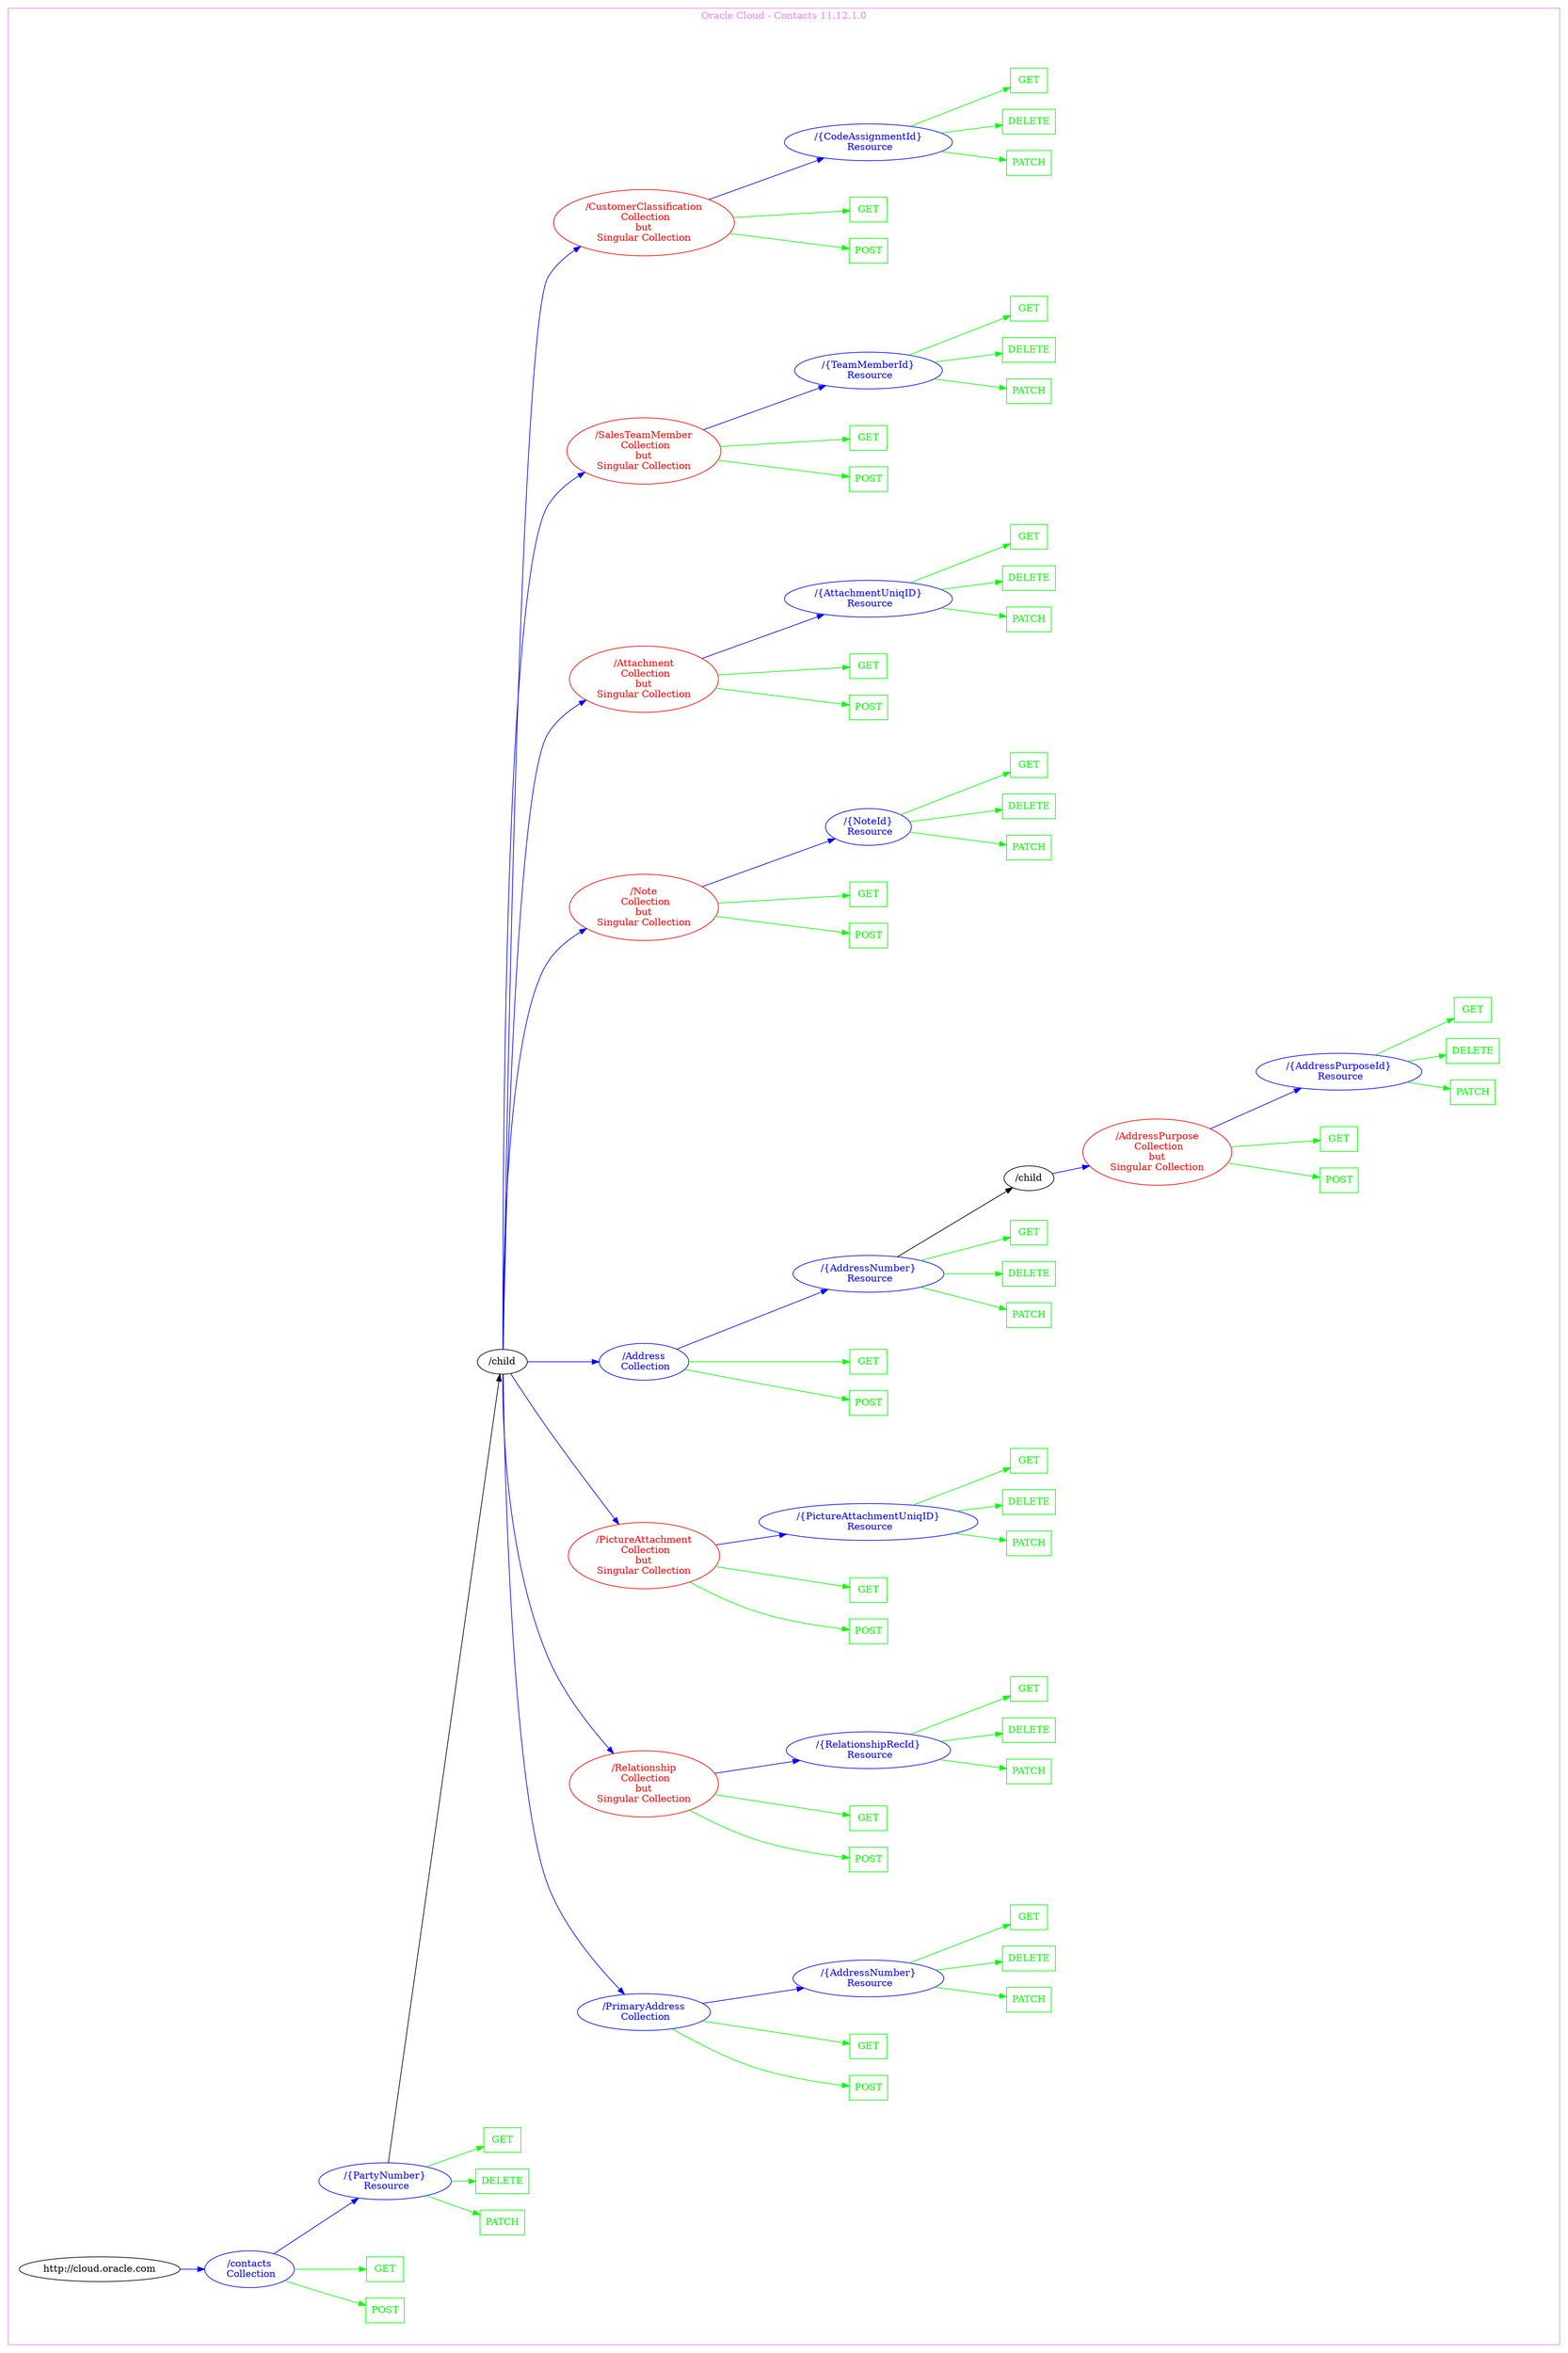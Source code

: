digraph Cloud_Computing_REST_API {
rankdir="LR";
subgraph cluster_0 {
label="Oracle Cloud - Contacts 11.12.1.0"
color=violet
fontcolor=violet
subgraph cluster_1 {
label=""
color=white
fontcolor=white
node1 [label="http://cloud.oracle.com", shape="ellipse", color="black", fontcolor="black"]
node1 -> node2 [color="blue", fontcolor="blue"]
subgraph cluster_2 {
label=""
color=white
fontcolor=white
node2 [label="/contacts\n Collection", shape="ellipse", color="blue", fontcolor="blue"]
node2 -> node3 [color="green", fontcolor="green"]
subgraph cluster_3 {
label=""
color=white
fontcolor=white
node3 [label="POST", shape="box", color="green", fontcolor="green"]
}
node2 -> node4 [color="green", fontcolor="green"]
subgraph cluster_4 {
label=""
color=white
fontcolor=white
node4 [label="GET", shape="box", color="green", fontcolor="green"]
}
node2 -> node5 [color="blue", fontcolor="blue"]
subgraph cluster_5 {
label=""
color=white
fontcolor=white
node5 [label="/{PartyNumber}\n Resource", shape="ellipse", color="blue", fontcolor="blue"]
node5 -> node6 [color="green", fontcolor="green"]
subgraph cluster_6 {
label=""
color=white
fontcolor=white
node6 [label="PATCH", shape="box", color="green", fontcolor="green"]
}
node5 -> node7 [color="green", fontcolor="green"]
subgraph cluster_7 {
label=""
color=white
fontcolor=white
node7 [label="DELETE", shape="box", color="green", fontcolor="green"]
}
node5 -> node8 [color="green", fontcolor="green"]
subgraph cluster_8 {
label=""
color=white
fontcolor=white
node8 [label="GET", shape="box", color="green", fontcolor="green"]
}
node5 -> node9 [color="black", fontcolor="black"]
subgraph cluster_9 {
label=""
color=white
fontcolor=white
node9 [label="/child", shape="ellipse", color="black", fontcolor="black"]
node9 -> node10 [color="blue", fontcolor="blue"]
subgraph cluster_10 {
label=""
color=white
fontcolor=white
node10 [label="/PrimaryAddress\n Collection", shape="ellipse", color="blue", fontcolor="blue"]
node10 -> node11 [color="green", fontcolor="green"]
subgraph cluster_11 {
label=""
color=white
fontcolor=white
node11 [label="POST", shape="box", color="green", fontcolor="green"]
}
node10 -> node12 [color="green", fontcolor="green"]
subgraph cluster_12 {
label=""
color=white
fontcolor=white
node12 [label="GET", shape="box", color="green", fontcolor="green"]
}
node10 -> node13 [color="blue", fontcolor="blue"]
subgraph cluster_13 {
label=""
color=white
fontcolor=white
node13 [label="/{AddressNumber}\n Resource", shape="ellipse", color="blue", fontcolor="blue"]
node13 -> node14 [color="green", fontcolor="green"]
subgraph cluster_14 {
label=""
color=white
fontcolor=white
node14 [label="PATCH", shape="box", color="green", fontcolor="green"]
}
node13 -> node15 [color="green", fontcolor="green"]
subgraph cluster_15 {
label=""
color=white
fontcolor=white
node15 [label="DELETE", shape="box", color="green", fontcolor="green"]
}
node13 -> node16 [color="green", fontcolor="green"]
subgraph cluster_16 {
label=""
color=white
fontcolor=white
node16 [label="GET", shape="box", color="green", fontcolor="green"]
}
}
}
node9 -> node17 [color="blue", fontcolor="blue"]
subgraph cluster_17 {
label=""
color=white
fontcolor=white
node17 [label="/Relationship\n Collection\nbut\nSingular Collection", shape="ellipse", color="red", fontcolor="red"]
node17 -> node18 [color="green", fontcolor="green"]
subgraph cluster_18 {
label=""
color=white
fontcolor=white
node18 [label="POST", shape="box", color="green", fontcolor="green"]
}
node17 -> node19 [color="green", fontcolor="green"]
subgraph cluster_19 {
label=""
color=white
fontcolor=white
node19 [label="GET", shape="box", color="green", fontcolor="green"]
}
node17 -> node20 [color="blue", fontcolor="blue"]
subgraph cluster_20 {
label=""
color=white
fontcolor=white
node20 [label="/{RelationshipRecId}\n Resource", shape="ellipse", color="blue", fontcolor="blue"]
node20 -> node21 [color="green", fontcolor="green"]
subgraph cluster_21 {
label=""
color=white
fontcolor=white
node21 [label="PATCH", shape="box", color="green", fontcolor="green"]
}
node20 -> node22 [color="green", fontcolor="green"]
subgraph cluster_22 {
label=""
color=white
fontcolor=white
node22 [label="DELETE", shape="box", color="green", fontcolor="green"]
}
node20 -> node23 [color="green", fontcolor="green"]
subgraph cluster_23 {
label=""
color=white
fontcolor=white
node23 [label="GET", shape="box", color="green", fontcolor="green"]
}
}
}
node9 -> node24 [color="blue", fontcolor="blue"]
subgraph cluster_24 {
label=""
color=white
fontcolor=white
node24 [label="/PictureAttachment\n Collection\nbut\nSingular Collection", shape="ellipse", color="red", fontcolor="red"]
node24 -> node25 [color="green", fontcolor="green"]
subgraph cluster_25 {
label=""
color=white
fontcolor=white
node25 [label="POST", shape="box", color="green", fontcolor="green"]
}
node24 -> node26 [color="green", fontcolor="green"]
subgraph cluster_26 {
label=""
color=white
fontcolor=white
node26 [label="GET", shape="box", color="green", fontcolor="green"]
}
node24 -> node27 [color="blue", fontcolor="blue"]
subgraph cluster_27 {
label=""
color=white
fontcolor=white
node27 [label="/{PictureAttachmentUniqID}\n Resource", shape="ellipse", color="blue", fontcolor="blue"]
node27 -> node28 [color="green", fontcolor="green"]
subgraph cluster_28 {
label=""
color=white
fontcolor=white
node28 [label="PATCH", shape="box", color="green", fontcolor="green"]
}
node27 -> node29 [color="green", fontcolor="green"]
subgraph cluster_29 {
label=""
color=white
fontcolor=white
node29 [label="DELETE", shape="box", color="green", fontcolor="green"]
}
node27 -> node30 [color="green", fontcolor="green"]
subgraph cluster_30 {
label=""
color=white
fontcolor=white
node30 [label="GET", shape="box", color="green", fontcolor="green"]
}
}
}
node9 -> node31 [color="blue", fontcolor="blue"]
subgraph cluster_31 {
label=""
color=white
fontcolor=white
node31 [label="/Address\n Collection", shape="ellipse", color="blue", fontcolor="blue"]
node31 -> node32 [color="green", fontcolor="green"]
subgraph cluster_32 {
label=""
color=white
fontcolor=white
node32 [label="POST", shape="box", color="green", fontcolor="green"]
}
node31 -> node33 [color="green", fontcolor="green"]
subgraph cluster_33 {
label=""
color=white
fontcolor=white
node33 [label="GET", shape="box", color="green", fontcolor="green"]
}
node31 -> node34 [color="blue", fontcolor="blue"]
subgraph cluster_34 {
label=""
color=white
fontcolor=white
node34 [label="/{AddressNumber}\n Resource", shape="ellipse", color="blue", fontcolor="blue"]
node34 -> node35 [color="green", fontcolor="green"]
subgraph cluster_35 {
label=""
color=white
fontcolor=white
node35 [label="PATCH", shape="box", color="green", fontcolor="green"]
}
node34 -> node36 [color="green", fontcolor="green"]
subgraph cluster_36 {
label=""
color=white
fontcolor=white
node36 [label="DELETE", shape="box", color="green", fontcolor="green"]
}
node34 -> node37 [color="green", fontcolor="green"]
subgraph cluster_37 {
label=""
color=white
fontcolor=white
node37 [label="GET", shape="box", color="green", fontcolor="green"]
}
node34 -> node38 [color="black", fontcolor="black"]
subgraph cluster_38 {
label=""
color=white
fontcolor=white
node38 [label="/child", shape="ellipse", color="black", fontcolor="black"]
node38 -> node39 [color="blue", fontcolor="blue"]
subgraph cluster_39 {
label=""
color=white
fontcolor=white
node39 [label="/AddressPurpose\n Collection\nbut\nSingular Collection", shape="ellipse", color="red", fontcolor="red"]
node39 -> node40 [color="green", fontcolor="green"]
subgraph cluster_40 {
label=""
color=white
fontcolor=white
node40 [label="POST", shape="box", color="green", fontcolor="green"]
}
node39 -> node41 [color="green", fontcolor="green"]
subgraph cluster_41 {
label=""
color=white
fontcolor=white
node41 [label="GET", shape="box", color="green", fontcolor="green"]
}
node39 -> node42 [color="blue", fontcolor="blue"]
subgraph cluster_42 {
label=""
color=white
fontcolor=white
node42 [label="/{AddressPurposeId}\n Resource", shape="ellipse", color="blue", fontcolor="blue"]
node42 -> node43 [color="green", fontcolor="green"]
subgraph cluster_43 {
label=""
color=white
fontcolor=white
node43 [label="PATCH", shape="box", color="green", fontcolor="green"]
}
node42 -> node44 [color="green", fontcolor="green"]
subgraph cluster_44 {
label=""
color=white
fontcolor=white
node44 [label="DELETE", shape="box", color="green", fontcolor="green"]
}
node42 -> node45 [color="green", fontcolor="green"]
subgraph cluster_45 {
label=""
color=white
fontcolor=white
node45 [label="GET", shape="box", color="green", fontcolor="green"]
}
}
}
}
}
}
node9 -> node46 [color="blue", fontcolor="blue"]
subgraph cluster_46 {
label=""
color=white
fontcolor=white
node46 [label="/Note\n Collection\nbut\nSingular Collection", shape="ellipse", color="red", fontcolor="red"]
node46 -> node47 [color="green", fontcolor="green"]
subgraph cluster_47 {
label=""
color=white
fontcolor=white
node47 [label="POST", shape="box", color="green", fontcolor="green"]
}
node46 -> node48 [color="green", fontcolor="green"]
subgraph cluster_48 {
label=""
color=white
fontcolor=white
node48 [label="GET", shape="box", color="green", fontcolor="green"]
}
node46 -> node49 [color="blue", fontcolor="blue"]
subgraph cluster_49 {
label=""
color=white
fontcolor=white
node49 [label="/{NoteId}\n Resource", shape="ellipse", color="blue", fontcolor="blue"]
node49 -> node50 [color="green", fontcolor="green"]
subgraph cluster_50 {
label=""
color=white
fontcolor=white
node50 [label="PATCH", shape="box", color="green", fontcolor="green"]
}
node49 -> node51 [color="green", fontcolor="green"]
subgraph cluster_51 {
label=""
color=white
fontcolor=white
node51 [label="DELETE", shape="box", color="green", fontcolor="green"]
}
node49 -> node52 [color="green", fontcolor="green"]
subgraph cluster_52 {
label=""
color=white
fontcolor=white
node52 [label="GET", shape="box", color="green", fontcolor="green"]
}
}
}
node9 -> node53 [color="blue", fontcolor="blue"]
subgraph cluster_53 {
label=""
color=white
fontcolor=white
node53 [label="/Attachment\n Collection\nbut\nSingular Collection", shape="ellipse", color="red", fontcolor="red"]
node53 -> node54 [color="green", fontcolor="green"]
subgraph cluster_54 {
label=""
color=white
fontcolor=white
node54 [label="POST", shape="box", color="green", fontcolor="green"]
}
node53 -> node55 [color="green", fontcolor="green"]
subgraph cluster_55 {
label=""
color=white
fontcolor=white
node55 [label="GET", shape="box", color="green", fontcolor="green"]
}
node53 -> node56 [color="blue", fontcolor="blue"]
subgraph cluster_56 {
label=""
color=white
fontcolor=white
node56 [label="/{AttachmentUniqID}\n Resource", shape="ellipse", color="blue", fontcolor="blue"]
node56 -> node57 [color="green", fontcolor="green"]
subgraph cluster_57 {
label=""
color=white
fontcolor=white
node57 [label="PATCH", shape="box", color="green", fontcolor="green"]
}
node56 -> node58 [color="green", fontcolor="green"]
subgraph cluster_58 {
label=""
color=white
fontcolor=white
node58 [label="DELETE", shape="box", color="green", fontcolor="green"]
}
node56 -> node59 [color="green", fontcolor="green"]
subgraph cluster_59 {
label=""
color=white
fontcolor=white
node59 [label="GET", shape="box", color="green", fontcolor="green"]
}
}
}
node9 -> node60 [color="blue", fontcolor="blue"]
subgraph cluster_60 {
label=""
color=white
fontcolor=white
node60 [label="/SalesTeamMember\n Collection\nbut\nSingular Collection", shape="ellipse", color="red", fontcolor="red"]
node60 -> node61 [color="green", fontcolor="green"]
subgraph cluster_61 {
label=""
color=white
fontcolor=white
node61 [label="POST", shape="box", color="green", fontcolor="green"]
}
node60 -> node62 [color="green", fontcolor="green"]
subgraph cluster_62 {
label=""
color=white
fontcolor=white
node62 [label="GET", shape="box", color="green", fontcolor="green"]
}
node60 -> node63 [color="blue", fontcolor="blue"]
subgraph cluster_63 {
label=""
color=white
fontcolor=white
node63 [label="/{TeamMemberId}\n Resource", shape="ellipse", color="blue", fontcolor="blue"]
node63 -> node64 [color="green", fontcolor="green"]
subgraph cluster_64 {
label=""
color=white
fontcolor=white
node64 [label="PATCH", shape="box", color="green", fontcolor="green"]
}
node63 -> node65 [color="green", fontcolor="green"]
subgraph cluster_65 {
label=""
color=white
fontcolor=white
node65 [label="DELETE", shape="box", color="green", fontcolor="green"]
}
node63 -> node66 [color="green", fontcolor="green"]
subgraph cluster_66 {
label=""
color=white
fontcolor=white
node66 [label="GET", shape="box", color="green", fontcolor="green"]
}
}
}
node9 -> node67 [color="blue", fontcolor="blue"]
subgraph cluster_67 {
label=""
color=white
fontcolor=white
node67 [label="/CustomerClassification\n Collection\nbut\nSingular Collection", shape="ellipse", color="red", fontcolor="red"]
node67 -> node68 [color="green", fontcolor="green"]
subgraph cluster_68 {
label=""
color=white
fontcolor=white
node68 [label="POST", shape="box", color="green", fontcolor="green"]
}
node67 -> node69 [color="green", fontcolor="green"]
subgraph cluster_69 {
label=""
color=white
fontcolor=white
node69 [label="GET", shape="box", color="green", fontcolor="green"]
}
node67 -> node70 [color="blue", fontcolor="blue"]
subgraph cluster_70 {
label=""
color=white
fontcolor=white
node70 [label="/{CodeAssignmentId}\n Resource", shape="ellipse", color="blue", fontcolor="blue"]
node70 -> node71 [color="green", fontcolor="green"]
subgraph cluster_71 {
label=""
color=white
fontcolor=white
node71 [label="PATCH", shape="box", color="green", fontcolor="green"]
}
node70 -> node72 [color="green", fontcolor="green"]
subgraph cluster_72 {
label=""
color=white
fontcolor=white
node72 [label="DELETE", shape="box", color="green", fontcolor="green"]
}
node70 -> node73 [color="green", fontcolor="green"]
subgraph cluster_73 {
label=""
color=white
fontcolor=white
node73 [label="GET", shape="box", color="green", fontcolor="green"]
}
}
}
}
}
}
}
}
}
